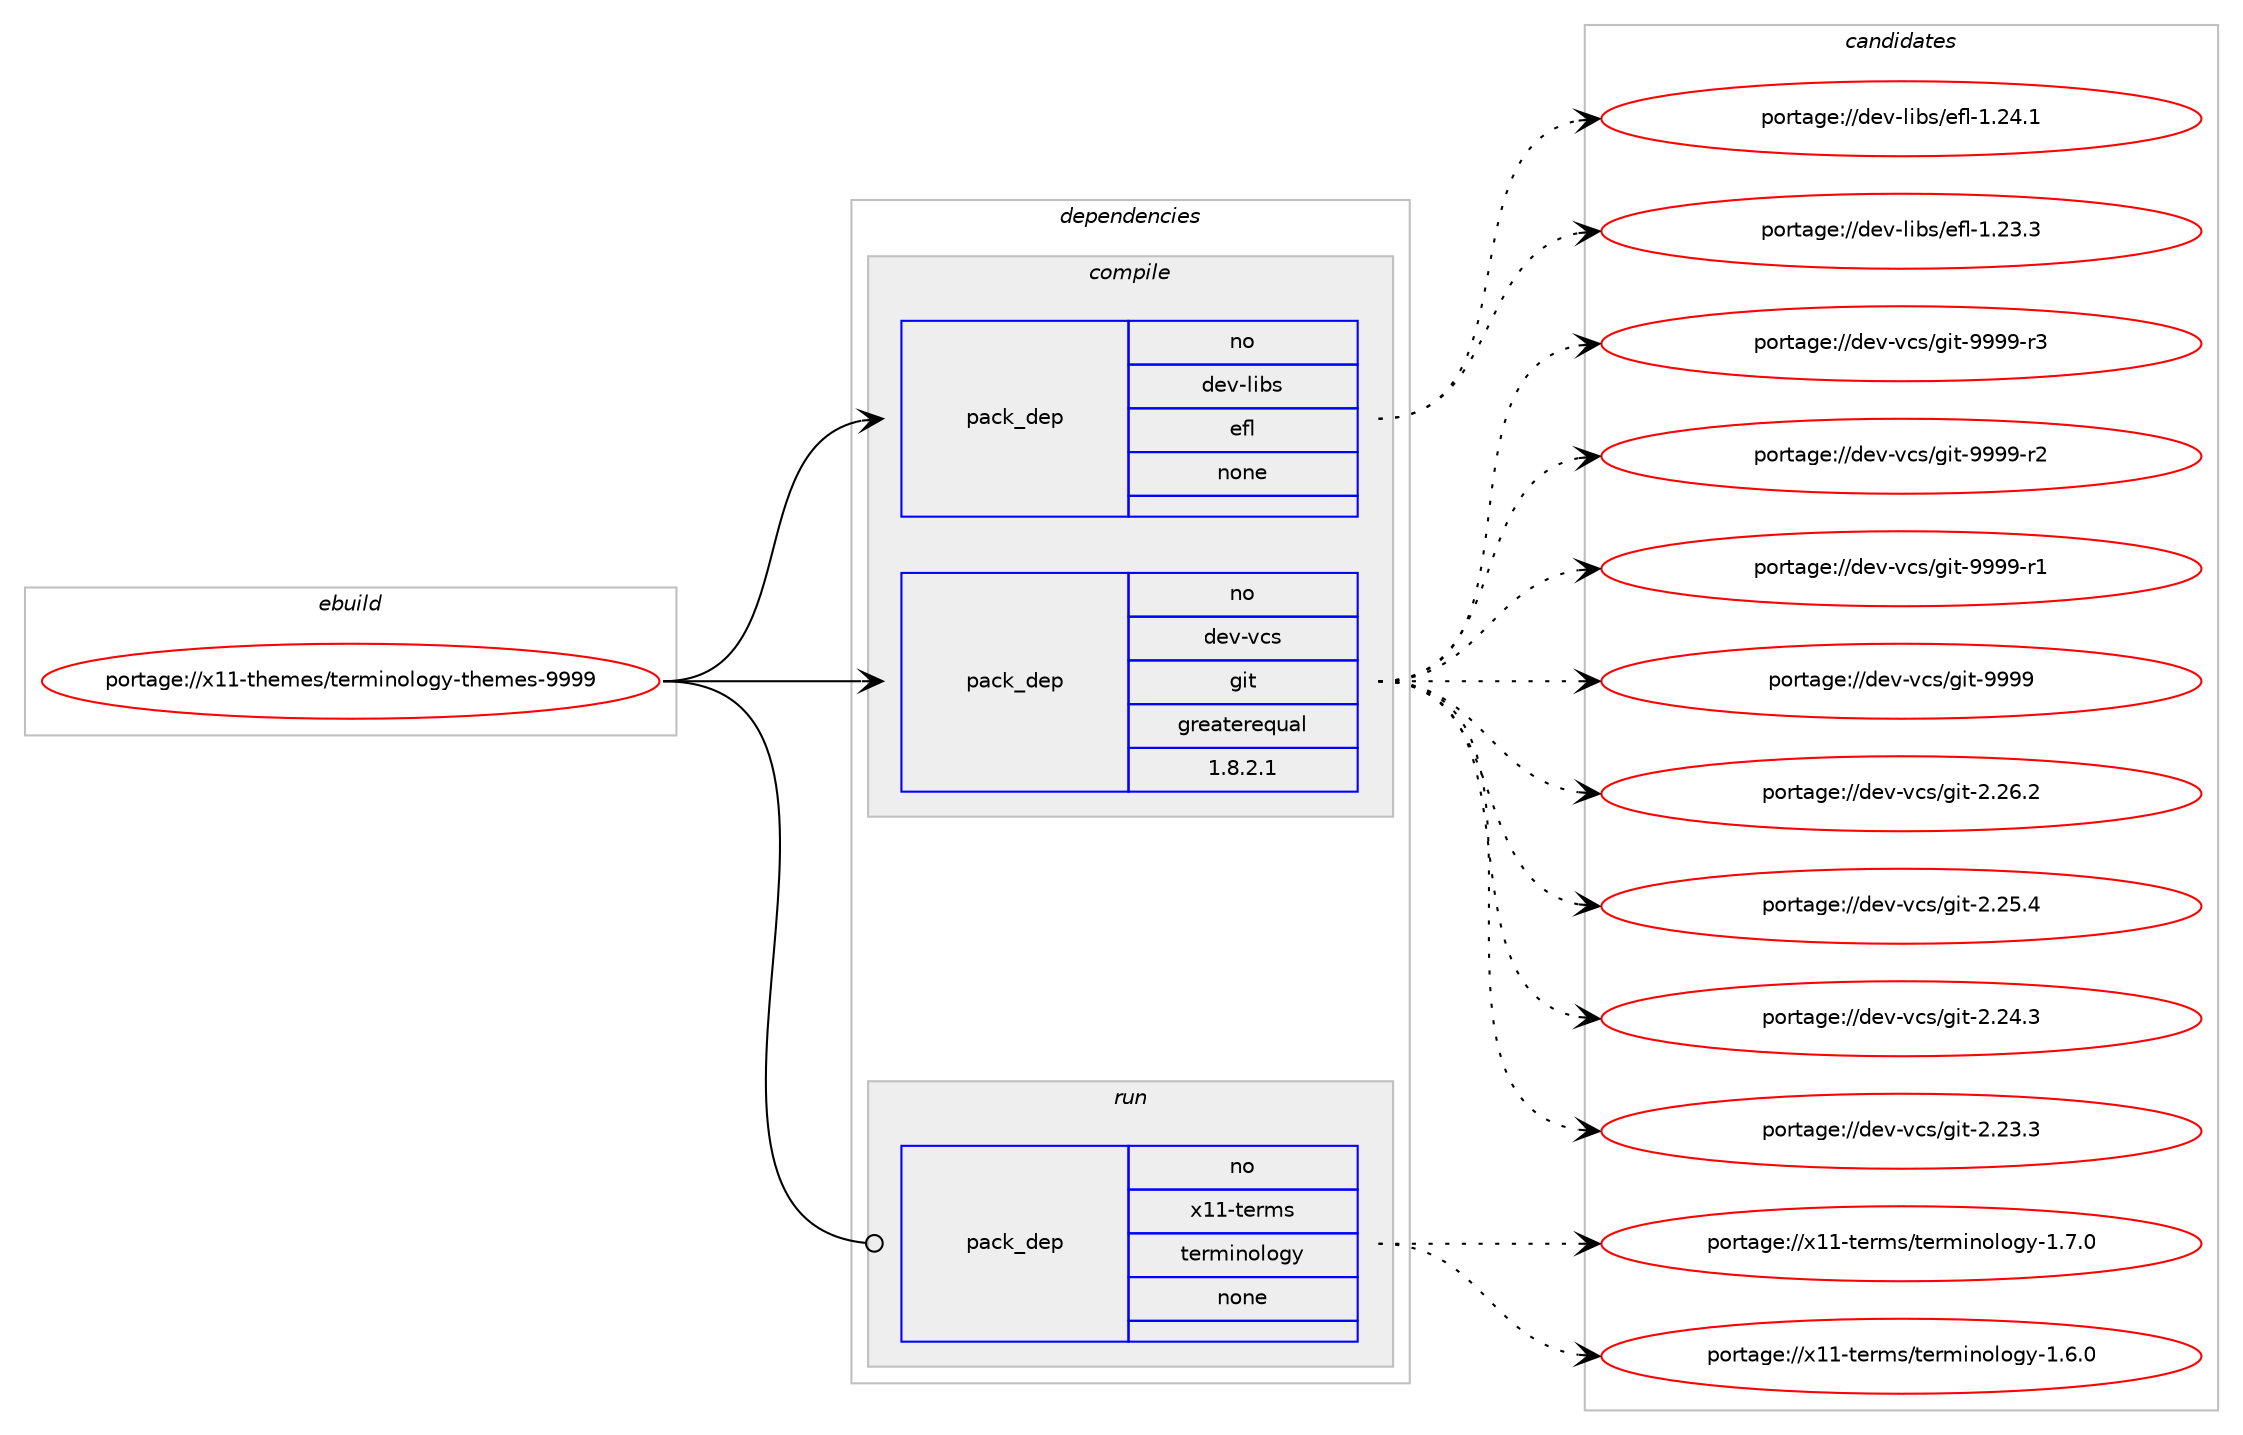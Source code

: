 digraph prolog {

# *************
# Graph options
# *************

newrank=true;
concentrate=true;
compound=true;
graph [rankdir=LR,fontname=Helvetica,fontsize=10,ranksep=1.5];#, ranksep=2.5, nodesep=0.2];
edge  [arrowhead=vee];
node  [fontname=Helvetica,fontsize=10];

# **********
# The ebuild
# **********

subgraph cluster_leftcol {
color=gray;
rank=same;
label=<<i>ebuild</i>>;
id [label="portage://x11-themes/terminology-themes-9999", color=red, width=4, href="../x11-themes/terminology-themes-9999.svg"];
}

# ****************
# The dependencies
# ****************

subgraph cluster_midcol {
color=gray;
label=<<i>dependencies</i>>;
subgraph cluster_compile {
fillcolor="#eeeeee";
style=filled;
label=<<i>compile</i>>;
subgraph pack819 {
dependency972 [label=<<TABLE BORDER="0" CELLBORDER="1" CELLSPACING="0" CELLPADDING="4" WIDTH="220"><TR><TD ROWSPAN="6" CELLPADDING="30">pack_dep</TD></TR><TR><TD WIDTH="110">no</TD></TR><TR><TD>dev-libs</TD></TR><TR><TD>efl</TD></TR><TR><TD>none</TD></TR><TR><TD></TD></TR></TABLE>>, shape=none, color=blue];
}
id:e -> dependency972:w [weight=20,style="solid",arrowhead="vee"];
subgraph pack820 {
dependency973 [label=<<TABLE BORDER="0" CELLBORDER="1" CELLSPACING="0" CELLPADDING="4" WIDTH="220"><TR><TD ROWSPAN="6" CELLPADDING="30">pack_dep</TD></TR><TR><TD WIDTH="110">no</TD></TR><TR><TD>dev-vcs</TD></TR><TR><TD>git</TD></TR><TR><TD>greaterequal</TD></TR><TR><TD>1.8.2.1</TD></TR></TABLE>>, shape=none, color=blue];
}
id:e -> dependency973:w [weight=20,style="solid",arrowhead="vee"];
}
subgraph cluster_compileandrun {
fillcolor="#eeeeee";
style=filled;
label=<<i>compile and run</i>>;
}
subgraph cluster_run {
fillcolor="#eeeeee";
style=filled;
label=<<i>run</i>>;
subgraph pack821 {
dependency974 [label=<<TABLE BORDER="0" CELLBORDER="1" CELLSPACING="0" CELLPADDING="4" WIDTH="220"><TR><TD ROWSPAN="6" CELLPADDING="30">pack_dep</TD></TR><TR><TD WIDTH="110">no</TD></TR><TR><TD>x11-terms</TD></TR><TR><TD>terminology</TD></TR><TR><TD>none</TD></TR><TR><TD></TD></TR></TABLE>>, shape=none, color=blue];
}
id:e -> dependency974:w [weight=20,style="solid",arrowhead="odot"];
}
}

# **************
# The candidates
# **************

subgraph cluster_choices {
rank=same;
color=gray;
label=<<i>candidates</i>>;

subgraph choice819 {
color=black;
nodesep=1;
choice10010111845108105981154710110210845494650524649 [label="portage://dev-libs/efl-1.24.1", color=red, width=4,href="../dev-libs/efl-1.24.1.svg"];
choice10010111845108105981154710110210845494650514651 [label="portage://dev-libs/efl-1.23.3", color=red, width=4,href="../dev-libs/efl-1.23.3.svg"];
dependency972:e -> choice10010111845108105981154710110210845494650524649:w [style=dotted,weight="100"];
dependency972:e -> choice10010111845108105981154710110210845494650514651:w [style=dotted,weight="100"];
}
subgraph choice820 {
color=black;
nodesep=1;
choice10010111845118991154710310511645575757574511451 [label="portage://dev-vcs/git-9999-r3", color=red, width=4,href="../dev-vcs/git-9999-r3.svg"];
choice10010111845118991154710310511645575757574511450 [label="portage://dev-vcs/git-9999-r2", color=red, width=4,href="../dev-vcs/git-9999-r2.svg"];
choice10010111845118991154710310511645575757574511449 [label="portage://dev-vcs/git-9999-r1", color=red, width=4,href="../dev-vcs/git-9999-r1.svg"];
choice1001011184511899115471031051164557575757 [label="portage://dev-vcs/git-9999", color=red, width=4,href="../dev-vcs/git-9999.svg"];
choice10010111845118991154710310511645504650544650 [label="portage://dev-vcs/git-2.26.2", color=red, width=4,href="../dev-vcs/git-2.26.2.svg"];
choice10010111845118991154710310511645504650534652 [label="portage://dev-vcs/git-2.25.4", color=red, width=4,href="../dev-vcs/git-2.25.4.svg"];
choice10010111845118991154710310511645504650524651 [label="portage://dev-vcs/git-2.24.3", color=red, width=4,href="../dev-vcs/git-2.24.3.svg"];
choice10010111845118991154710310511645504650514651 [label="portage://dev-vcs/git-2.23.3", color=red, width=4,href="../dev-vcs/git-2.23.3.svg"];
dependency973:e -> choice10010111845118991154710310511645575757574511451:w [style=dotted,weight="100"];
dependency973:e -> choice10010111845118991154710310511645575757574511450:w [style=dotted,weight="100"];
dependency973:e -> choice10010111845118991154710310511645575757574511449:w [style=dotted,weight="100"];
dependency973:e -> choice1001011184511899115471031051164557575757:w [style=dotted,weight="100"];
dependency973:e -> choice10010111845118991154710310511645504650544650:w [style=dotted,weight="100"];
dependency973:e -> choice10010111845118991154710310511645504650534652:w [style=dotted,weight="100"];
dependency973:e -> choice10010111845118991154710310511645504650524651:w [style=dotted,weight="100"];
dependency973:e -> choice10010111845118991154710310511645504650514651:w [style=dotted,weight="100"];
}
subgraph choice821 {
color=black;
nodesep=1;
choice12049494511610111410911547116101114109105110111108111103121454946554648 [label="portage://x11-terms/terminology-1.7.0", color=red, width=4,href="../x11-terms/terminology-1.7.0.svg"];
choice12049494511610111410911547116101114109105110111108111103121454946544648 [label="portage://x11-terms/terminology-1.6.0", color=red, width=4,href="../x11-terms/terminology-1.6.0.svg"];
dependency974:e -> choice12049494511610111410911547116101114109105110111108111103121454946554648:w [style=dotted,weight="100"];
dependency974:e -> choice12049494511610111410911547116101114109105110111108111103121454946544648:w [style=dotted,weight="100"];
}
}

}
